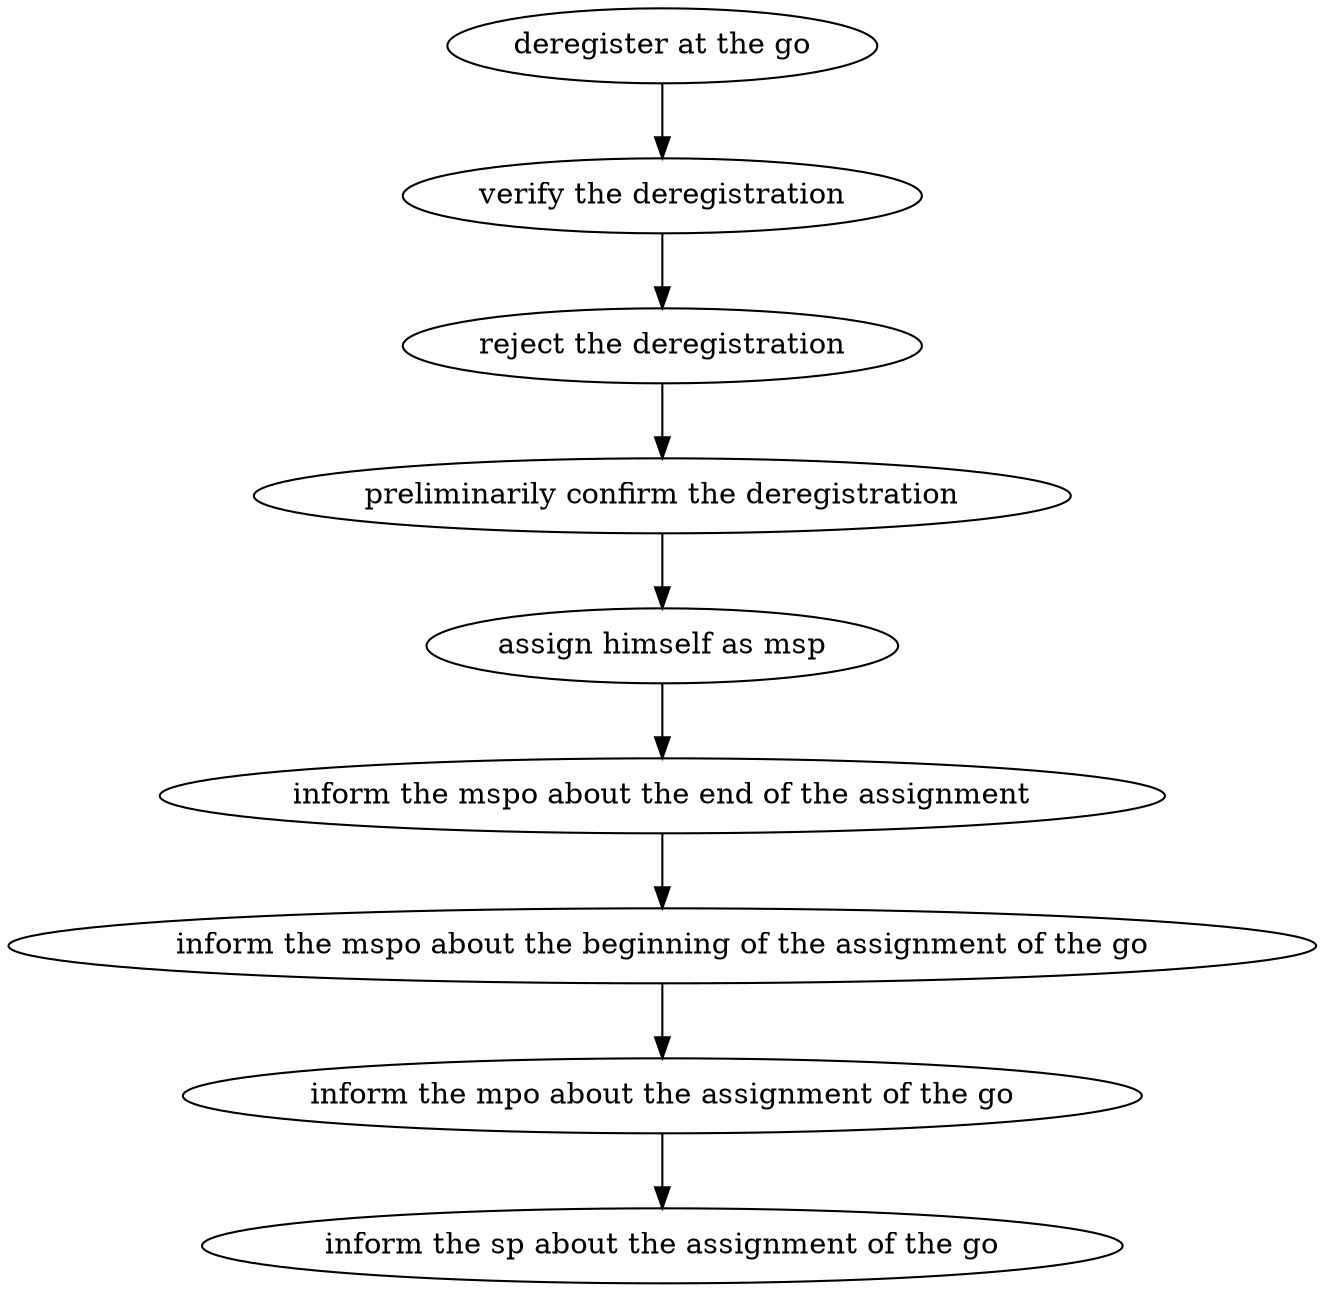 strict digraph "doc-10.8" {
	graph [name="doc-10.8"];
	"deregister at the go"	[attrs="{'type': 'Activity', 'label': 'deregister at the go'}"];
	"verify the deregistration"	[attrs="{'type': 'Activity', 'label': 'verify the deregistration'}"];
	"deregister at the go" -> "verify the deregistration"	[attrs="{'type': 'flow', 'label': 'flow'}"];
	"reject the deregistration"	[attrs="{'type': 'Activity', 'label': 'reject the deregistration'}"];
	"verify the deregistration" -> "reject the deregistration"	[attrs="{'type': 'flow', 'label': 'flow'}"];
	"preliminarily confirm the deregistration"	[attrs="{'type': 'Activity', 'label': 'preliminarily confirm the deregistration'}"];
	"reject the deregistration" -> "preliminarily confirm the deregistration"	[attrs="{'type': 'flow', 'label': 'flow'}"];
	"assign himself as msp"	[attrs="{'type': 'Activity', 'label': 'assign himself as msp'}"];
	"preliminarily confirm the deregistration" -> "assign himself as msp"	[attrs="{'type': 'flow', 'label': 'flow'}"];
	"inform the mspo about the end of the assignment"	[attrs="{'type': 'Activity', 'label': 'inform the mspo about the end of the assignment'}"];
	"assign himself as msp" -> "inform the mspo about the end of the assignment"	[attrs="{'type': 'flow', 'label': 'flow'}"];
	"inform the mspo about the beginning of the assignment of the go"	[attrs="{'type': 'Activity', 'label': 'inform the mspo about the beginning of the assignment of the go'}"];
	"inform the mspo about the end of the assignment" -> "inform the mspo about the beginning of the assignment of the go"	[attrs="{'type': 'flow', 'label': 'flow'}"];
	"inform the mpo about the assignment of the go"	[attrs="{'type': 'Activity', 'label': 'inform the mpo about the assignment of the go'}"];
	"inform the mspo about the beginning of the assignment of the go" -> "inform the mpo about the assignment of the go"	[attrs="{'type': 'flow', 'label': 'flow'}"];
	"inform the sp about the assignment of the go"	[attrs="{'type': 'Activity', 'label': 'inform the sp about the assignment of the go'}"];
	"inform the mpo about the assignment of the go" -> "inform the sp about the assignment of the go"	[attrs="{'type': 'flow', 'label': 'flow'}"];
}
